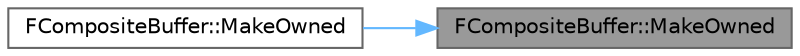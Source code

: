 digraph "FCompositeBuffer::MakeOwned"
{
 // INTERACTIVE_SVG=YES
 // LATEX_PDF_SIZE
  bgcolor="transparent";
  edge [fontname=Helvetica,fontsize=10,labelfontname=Helvetica,labelfontsize=10];
  node [fontname=Helvetica,fontsize=10,shape=box,height=0.2,width=0.4];
  rankdir="RL";
  Node1 [id="Node000001",label="FCompositeBuffer::MakeOwned",height=0.2,width=0.4,color="gray40", fillcolor="grey60", style="filled", fontcolor="black",tooltip="Returns a copy of the buffer where every segment is owned."];
  Node1 -> Node2 [id="edge1_Node000001_Node000002",dir="back",color="steelblue1",style="solid",tooltip=" "];
  Node2 [id="Node000002",label="FCompositeBuffer::MakeOwned",height=0.2,width=0.4,color="grey40", fillcolor="white", style="filled",URL="$d3/d5b/classFCompositeBuffer.html#a1afed62b3fb6e454ae7d1f2da8708a3a",tooltip=" "];
}

